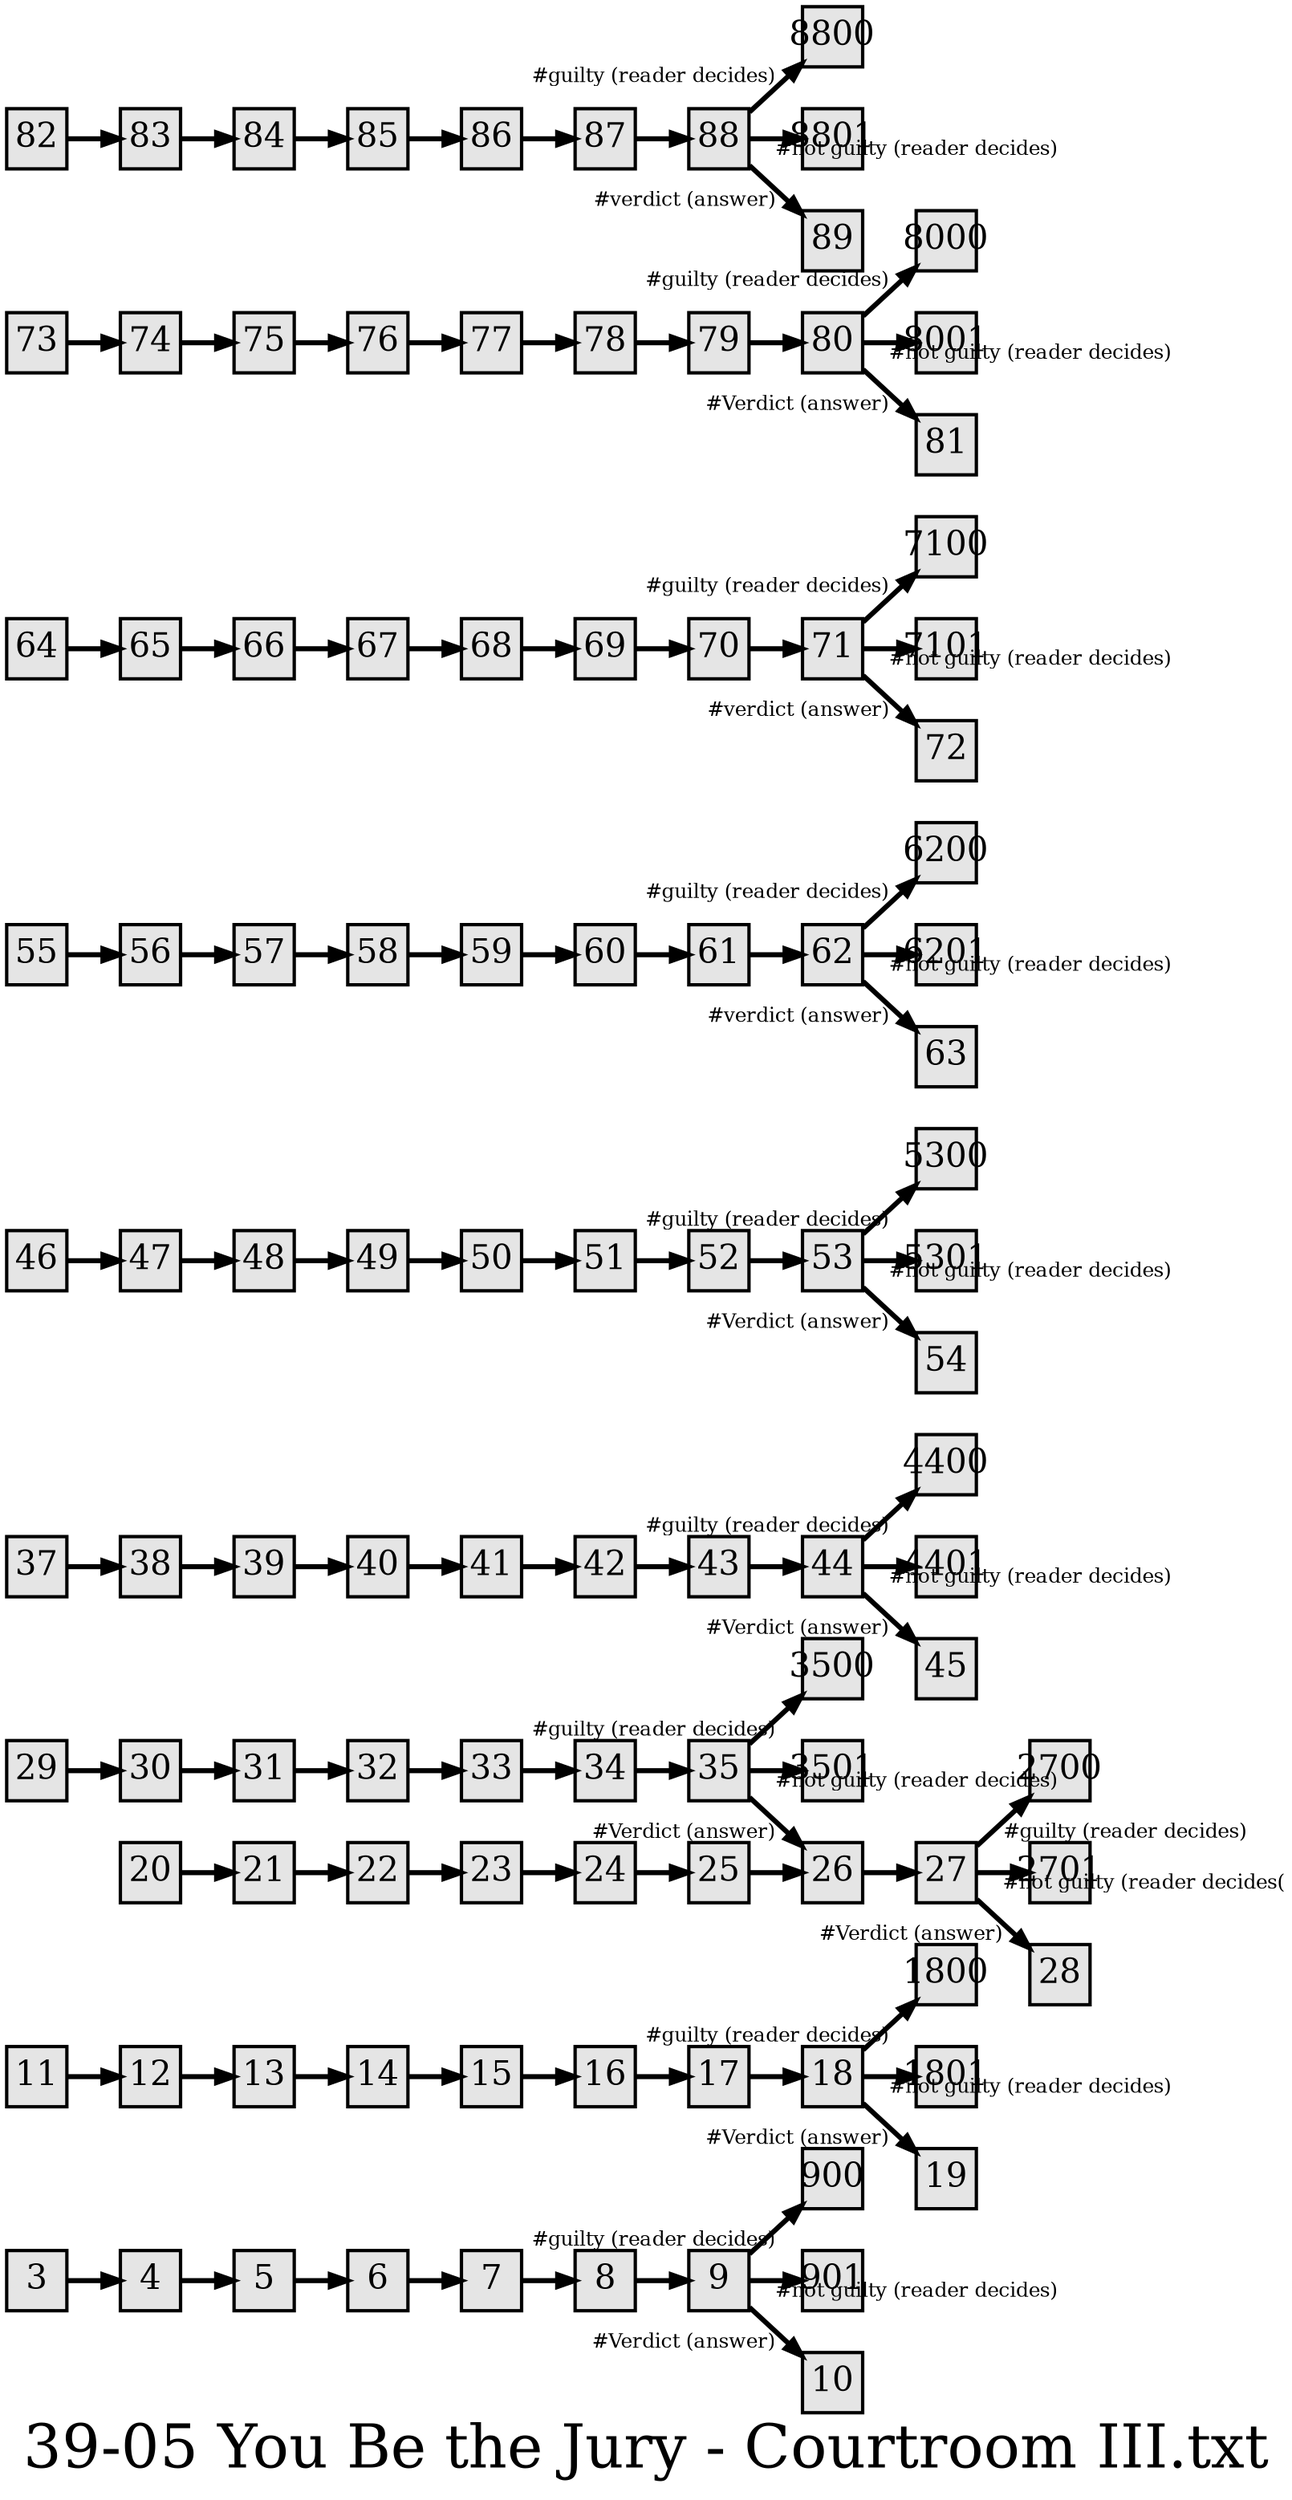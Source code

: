 digraph g{
  graph [ label="39-05 You Be the Jury - Courtroom III.txt" rankdir=LR, ordering=out, fontsize=36, nodesep="0.35", ranksep="0.45"];
  node  [shape=rect, penwidth=2, fontsize=20, style=filled, fillcolor=grey90, margin="0,0", labelfloat=true, regular=true, fixedsize=true];
  edge  [labelfloat=true, penwidth=3, fontsize=12];
  3 -> 4;
  4 -> 5;
  5 -> 6;
  6 -> 7;
  7 -> 8;
  8 -> 9;
  9 -> 900	[ xlabel="#guilty (reader decides)" ];
  9 -> 901	[ xlabel="#not guilty (reader decides)" ];
  9 -> 10	[ xlabel="#Verdict (answer)" ];
  11 -> 12;
  12 -> 13;
  13 -> 14;
  14 -> 15;
  15 -> 16;
  16 -> 17;
  17 -> 18;
  18 -> 1800	[ xlabel="#guilty (reader decides)" ];
  18 -> 1801	[ xlabel="#not guilty (reader decides)" ];
  18 -> 19	[ xlabel="#Verdict (answer)" ];
  20 -> 21;
  21 -> 22;
  22 -> 23;
  23 -> 24;
  24 -> 25;
  25 -> 26;
  26 -> 27;
  27 -> 2700	[ xlabel="#guilty (reader decides)" ];
  27 -> 2701	[ xlabel="#not guilty (reader decides(" ];
  27 -> 28	[ xlabel="#Verdict (answer)" ];
  29 -> 30;
  30 -> 31;
  31 -> 32;
  32 -> 33;
  33 -> 34;
  34 -> 35;
  35 -> 3500	[ xlabel="#guilty (reader decides)" ];
  35 -> 3501	[ xlabel="#not guilty (reader decides)" ];
  35 -> 26	[ xlabel="#Verdict (answer)" ];
  37 -> 38;
  38 -> 39;
  39 -> 40;
  40 -> 41;
  41 -> 42;
  42 -> 43;
  43 -> 44;
  44 -> 4400	[ xlabel="#guilty (reader decides)" ];
  44 -> 4401	[ xlabel="#not guilty (reader decides)" ];
  44 -> 45	[ xlabel="#Verdict (answer)" ];
  46 -> 47;
  47 -> 48;
  48 -> 49;
  49 -> 50;
  50 -> 51;
  51 -> 52;
  52 -> 53;
  53 -> 5300	[ xlabel="#guilty (reader decides)" ];
  53 -> 5301	[ xlabel="#not guilty (reader decides)" ];
  53 -> 54	[ xlabel="#Verdict (answer)" ];
  55 -> 56;
  56 -> 57;
  57 -> 58;
  58 -> 59;
  59 -> 60;
  60 -> 61;
  61 -> 62;
  62 -> 6200	[ xlabel="#guilty (reader decides)" ];
  62 -> 6201	[ xlabel="#not guilty (reader decides)" ];
  62 -> 63	[ xlabel="#verdict (answer)" ];
  64 -> 65;
  65 -> 66;
  66 -> 67;
  67 -> 68;
  68 -> 69;
  69 -> 70;
  70 -> 71;
  71 -> 7100	[ xlabel="#guilty (reader decides)" ];
  71 -> 7101	[ xlabel="#not guilty (reader decides)" ];
  71 -> 72	[ xlabel="#verdict (answer)" ];
  73 -> 74;
  74 -> 75;
  75 -> 76;
  76 -> 77;
  77 -> 78;
  78 -> 79;
  79 -> 80;
  80 -> 8000	[ xlabel="#guilty (reader decides)" ];
  80 -> 8001	[ xlabel="#not guilty (reader decides)" ];
  80 -> 81	[ xlabel="#Verdict (answer)" ];
  82 -> 83;
  83 -> 84;
  84 -> 85;
  85 -> 86;
  86 -> 87;
  87 -> 88;
  88 -> 8800	[ xlabel="#guilty (reader decides)" ];
  88 -> 8801	[ xlabel="#not guilty (reader decides)" ];
  88 -> 89	[ xlabel="#verdict (answer)" ];
}

